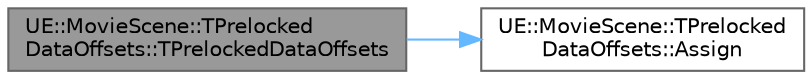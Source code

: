 digraph "UE::MovieScene::TPrelockedDataOffsets::TPrelockedDataOffsets"
{
 // INTERACTIVE_SVG=YES
 // LATEX_PDF_SIZE
  bgcolor="transparent";
  edge [fontname=Helvetica,fontsize=10,labelfontname=Helvetica,labelfontsize=10];
  node [fontname=Helvetica,fontsize=10,shape=box,height=0.2,width=0.4];
  rankdir="LR";
  Node1 [id="Node000001",label="UE::MovieScene::TPrelocked\lDataOffsets::TPrelockedDataOffsets",height=0.2,width=0.4,color="gray40", fillcolor="grey60", style="filled", fontcolor="black",tooltip=" "];
  Node1 -> Node2 [id="edge1_Node000001_Node000002",color="steelblue1",style="solid",tooltip=" "];
  Node2 [id="Node000002",label="UE::MovieScene::TPrelocked\lDataOffsets::Assign",height=0.2,width=0.4,color="grey40", fillcolor="white", style="filled",URL="$df/d29/structUE_1_1MovieScene_1_1TPrelockedDataOffsets.html#a144721110f8084e0acacfc8bdab22ef0",tooltip=" "];
}
